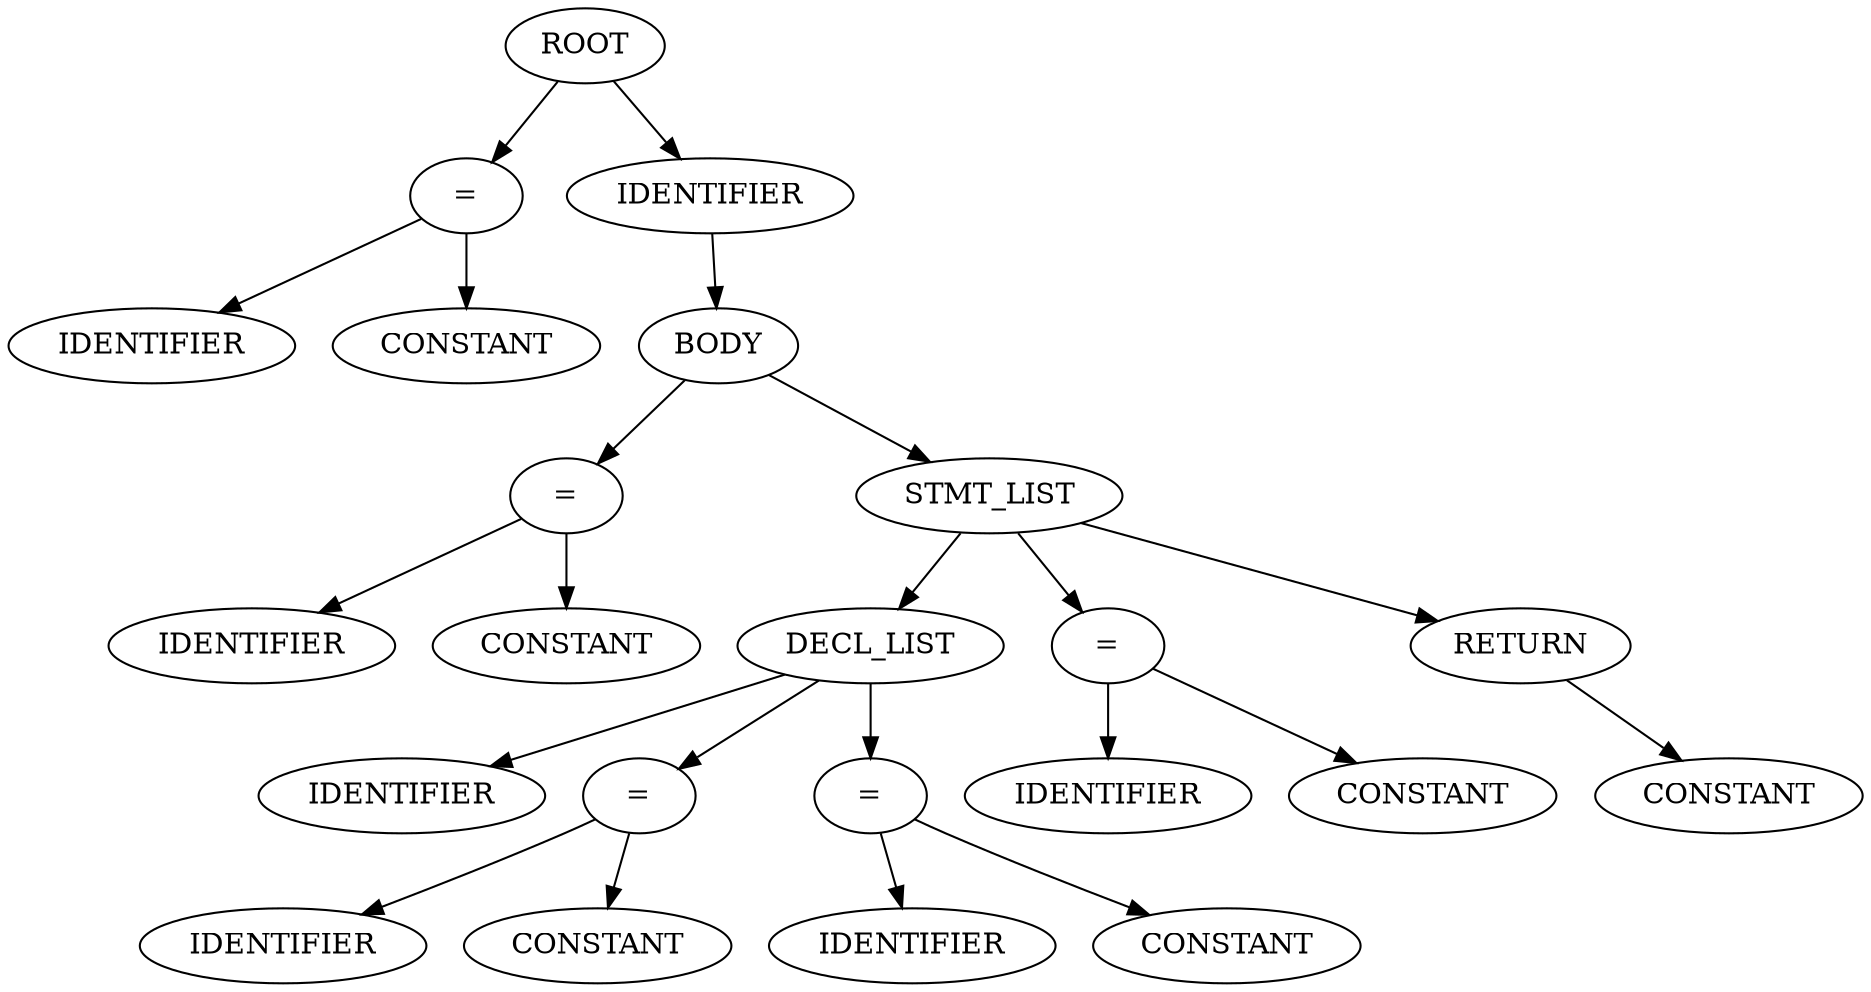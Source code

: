 strict digraph AST {
28 [label="ROOT"];
2 [label="="];
0 [label="IDENTIFIER"];
1 [label="CONSTANT"];
3 [label="IDENTIFIER"];
27 [label="BODY"];
7 [label="="];
5 [label="IDENTIFIER"];
6 [label="CONSTANT"];
26 [label="STMT_LIST"];
19 [label="DECL_LIST"];
10 [label="IDENTIFIER"];
14 [label="="];
12 [label="IDENTIFIER"];
13 [label="CONSTANT"];
18 [label="="];
16 [label="IDENTIFIER"];
17 [label="CONSTANT"];
22 [label="="];
20 [label="IDENTIFIER"];
21 [label="CONSTANT"];
25 [label="RETURN"];
24 [label="CONSTANT"];
28 -> 2
2 -> 0
2 -> 1
28 -> 3
3 -> 27
27 -> 7
7 -> 5
7 -> 6
27 -> 26
26 -> 19
19 -> 10
19 -> 14
14 -> 12
14 -> 13
19 -> 18
18 -> 16
18 -> 17
26 -> 22
22 -> 20
22 -> 21
26 -> 25
25 -> 24
}

